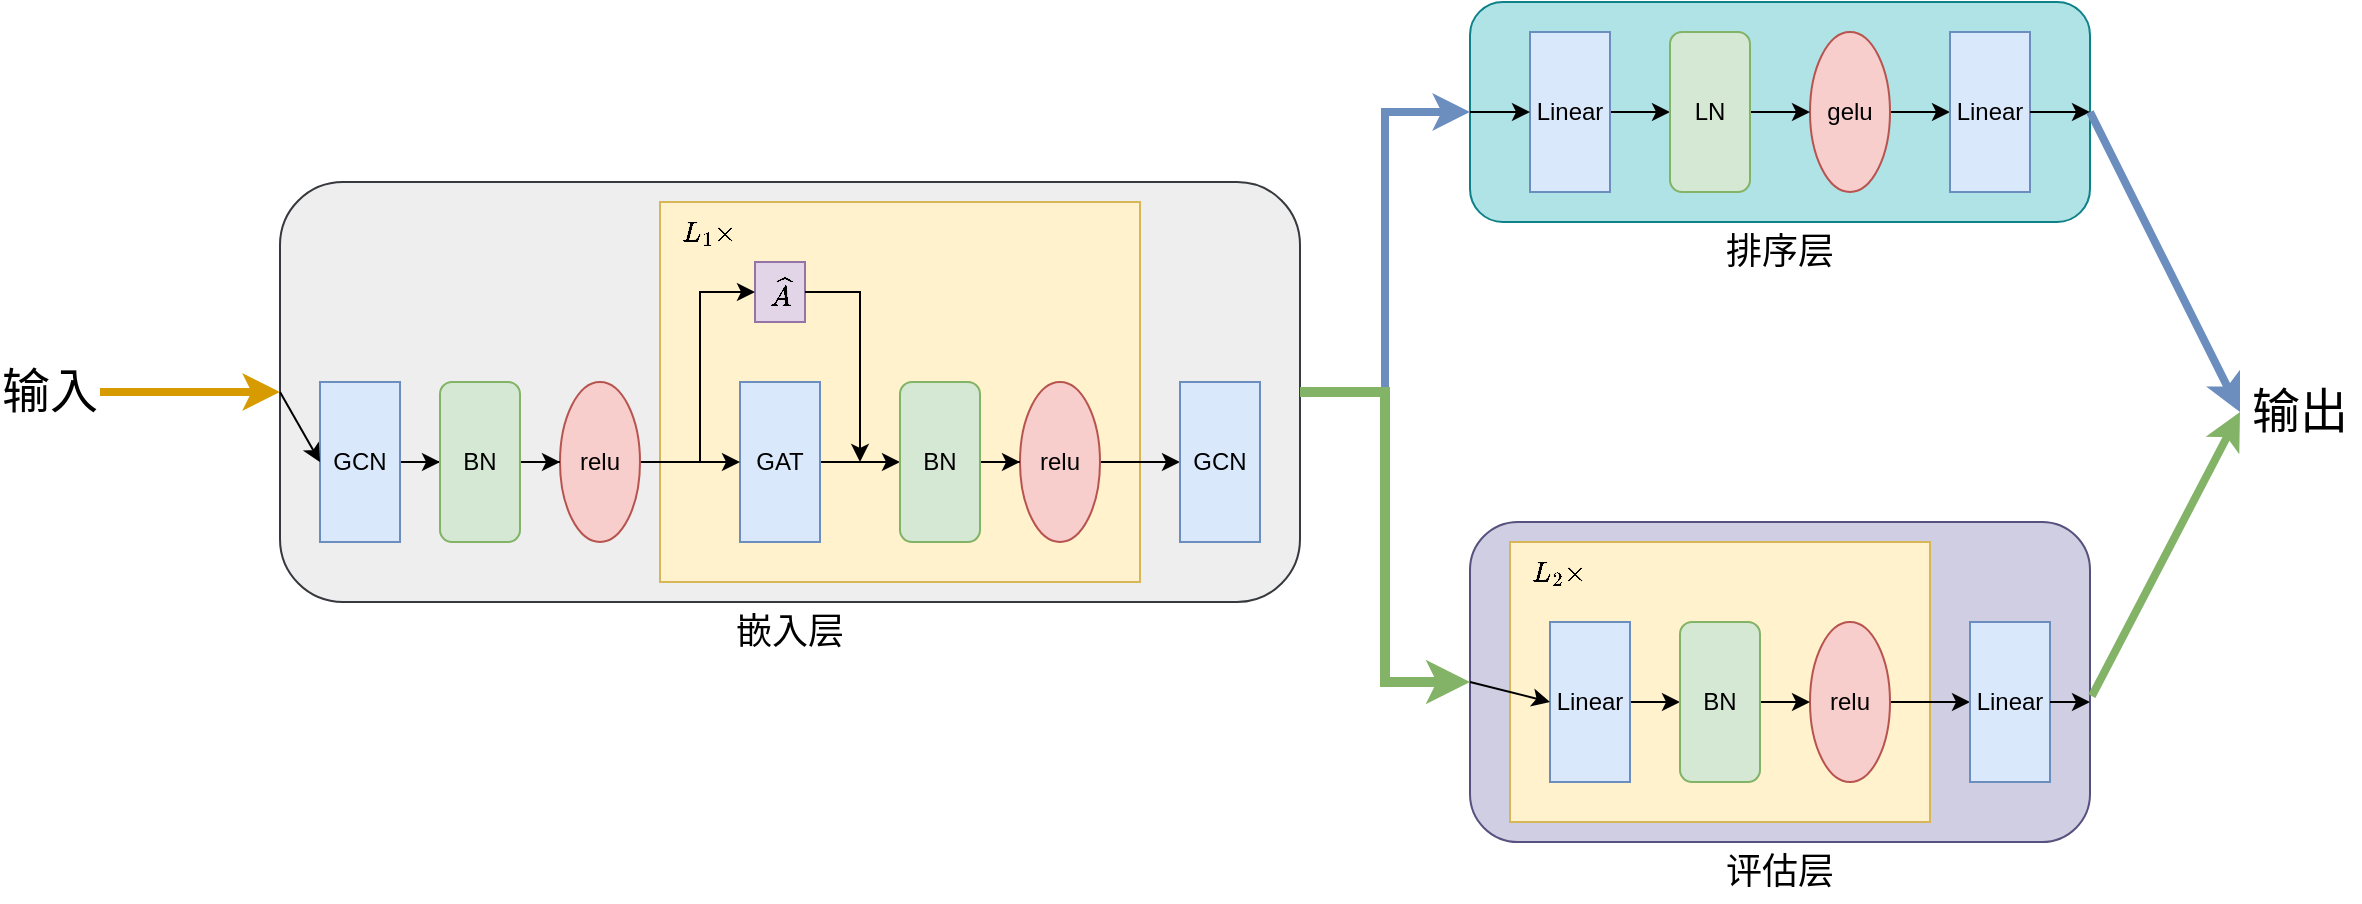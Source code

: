 <mxfile version="21.6.8" type="device">
  <diagram name="Page-1" id="bHb9pw4INFyl-OV4UC9b">
    <mxGraphModel dx="2074" dy="1214" grid="1" gridSize="10" guides="1" tooltips="1" connect="1" arrows="1" fold="1" page="1" pageScale="1" pageWidth="850" pageHeight="1100" math="1" shadow="0">
      <root>
        <mxCell id="0" />
        <mxCell id="1" parent="0" />
        <mxCell id="jQqeqI69InXhchuiP0SZ-1" value="" style="rounded=1;whiteSpace=wrap;html=1;fillColor=#eeeeee;strokeColor=#36393d;" parent="1" vertex="1">
          <mxGeometry x="200" y="350" width="510" height="210" as="geometry" />
        </mxCell>
        <mxCell id="jQqeqI69InXhchuiP0SZ-2" value="" style="rounded=0;whiteSpace=wrap;html=1;fillColor=#fff2cc;strokeColor=#d6b656;" parent="1" vertex="1">
          <mxGeometry x="390" y="360" width="240" height="190" as="geometry" />
        </mxCell>
        <mxCell id="jQqeqI69InXhchuiP0SZ-3" value="" style="edgeStyle=orthogonalEdgeStyle;rounded=0;orthogonalLoop=1;jettySize=auto;html=1;" parent="1" source="jQqeqI69InXhchuiP0SZ-4" target="jQqeqI69InXhchuiP0SZ-11" edge="1">
          <mxGeometry relative="1" as="geometry" />
        </mxCell>
        <mxCell id="jQqeqI69InXhchuiP0SZ-4" value="GAT" style="rounded=0;whiteSpace=wrap;html=1;fillColor=#dae8fc;strokeColor=#6c8ebf;" parent="1" vertex="1">
          <mxGeometry x="430" y="450" width="40" height="80" as="geometry" />
        </mxCell>
        <mxCell id="jQqeqI69InXhchuiP0SZ-5" value="" style="edgeStyle=orthogonalEdgeStyle;rounded=0;orthogonalLoop=1;jettySize=auto;html=1;" parent="1" source="jQqeqI69InXhchuiP0SZ-6" target="jQqeqI69InXhchuiP0SZ-12" edge="1">
          <mxGeometry relative="1" as="geometry" />
        </mxCell>
        <mxCell id="jQqeqI69InXhchuiP0SZ-6" value="relu" style="ellipse;whiteSpace=wrap;html=1;fillColor=#f8cecc;strokeColor=#b85450;" parent="1" vertex="1">
          <mxGeometry x="570" y="450" width="40" height="80" as="geometry" />
        </mxCell>
        <mxCell id="jQqeqI69InXhchuiP0SZ-7" value="" style="edgeStyle=orthogonalEdgeStyle;rounded=0;orthogonalLoop=1;jettySize=auto;html=1;" parent="1" source="jQqeqI69InXhchuiP0SZ-8" target="jQqeqI69InXhchuiP0SZ-18" edge="1">
          <mxGeometry relative="1" as="geometry" />
        </mxCell>
        <mxCell id="jQqeqI69InXhchuiP0SZ-8" value="GCN" style="rounded=0;whiteSpace=wrap;html=1;fillColor=#dae8fc;strokeColor=#6c8ebf;" parent="1" vertex="1">
          <mxGeometry x="220" y="450" width="40" height="80" as="geometry" />
        </mxCell>
        <mxCell id="jQqeqI69InXhchuiP0SZ-9" value="`\hat{A}`" style="text;html=1;strokeColor=#9673a6;fillColor=#e1d5e7;align=center;verticalAlign=middle;whiteSpace=wrap;rounded=0;" parent="1" vertex="1">
          <mxGeometry x="437.5" y="390" width="25" height="30" as="geometry" />
        </mxCell>
        <mxCell id="jQqeqI69InXhchuiP0SZ-10" value="" style="edgeStyle=orthogonalEdgeStyle;rounded=0;orthogonalLoop=1;jettySize=auto;html=1;" parent="1" source="jQqeqI69InXhchuiP0SZ-11" target="jQqeqI69InXhchuiP0SZ-6" edge="1">
          <mxGeometry relative="1" as="geometry" />
        </mxCell>
        <mxCell id="jQqeqI69InXhchuiP0SZ-11" value="BN" style="rounded=1;whiteSpace=wrap;html=1;fillColor=#d5e8d4;strokeColor=#82b366;" parent="1" vertex="1">
          <mxGeometry x="510" y="450" width="40" height="80" as="geometry" />
        </mxCell>
        <mxCell id="jQqeqI69InXhchuiP0SZ-12" value="GCN" style="rounded=0;whiteSpace=wrap;html=1;fillColor=#dae8fc;strokeColor=#6c8ebf;" parent="1" vertex="1">
          <mxGeometry x="650" y="450" width="40" height="80" as="geometry" />
        </mxCell>
        <mxCell id="jQqeqI69InXhchuiP0SZ-13" value="" style="endArrow=classic;html=1;rounded=0;entryX=0;entryY=0.5;entryDx=0;entryDy=0;" parent="1" target="jQqeqI69InXhchuiP0SZ-9" edge="1">
          <mxGeometry width="50" height="50" relative="1" as="geometry">
            <mxPoint x="410" y="490" as="sourcePoint" />
            <mxPoint x="560" y="530" as="targetPoint" />
            <Array as="points">
              <mxPoint x="410" y="405" />
            </Array>
          </mxGeometry>
        </mxCell>
        <mxCell id="jQqeqI69InXhchuiP0SZ-14" value="" style="endArrow=classic;html=1;rounded=0;exitX=1;exitY=0.5;exitDx=0;exitDy=0;" parent="1" source="jQqeqI69InXhchuiP0SZ-9" edge="1">
          <mxGeometry width="50" height="50" relative="1" as="geometry">
            <mxPoint x="510" y="580" as="sourcePoint" />
            <mxPoint x="490" y="490" as="targetPoint" />
            <Array as="points">
              <mxPoint x="490" y="405" />
            </Array>
          </mxGeometry>
        </mxCell>
        <mxCell id="jQqeqI69InXhchuiP0SZ-15" value="" style="edgeStyle=orthogonalEdgeStyle;rounded=0;orthogonalLoop=1;jettySize=auto;html=1;" parent="1" source="jQqeqI69InXhchuiP0SZ-16" target="jQqeqI69InXhchuiP0SZ-4" edge="1">
          <mxGeometry relative="1" as="geometry" />
        </mxCell>
        <mxCell id="jQqeqI69InXhchuiP0SZ-16" value="relu" style="ellipse;whiteSpace=wrap;html=1;fillColor=#f8cecc;strokeColor=#b85450;" parent="1" vertex="1">
          <mxGeometry x="340" y="450" width="40" height="80" as="geometry" />
        </mxCell>
        <mxCell id="jQqeqI69InXhchuiP0SZ-17" value="" style="edgeStyle=orthogonalEdgeStyle;rounded=0;orthogonalLoop=1;jettySize=auto;html=1;" parent="1" source="jQqeqI69InXhchuiP0SZ-18" target="jQqeqI69InXhchuiP0SZ-16" edge="1">
          <mxGeometry relative="1" as="geometry" />
        </mxCell>
        <mxCell id="jQqeqI69InXhchuiP0SZ-18" value="BN" style="rounded=1;whiteSpace=wrap;html=1;fillColor=#d5e8d4;strokeColor=#82b366;" parent="1" vertex="1">
          <mxGeometry x="280" y="450" width="40" height="80" as="geometry" />
        </mxCell>
        <mxCell id="jQqeqI69InXhchuiP0SZ-19" value="`L_1 \times`" style="text;html=1;strokeColor=none;fillColor=none;align=center;verticalAlign=middle;whiteSpace=wrap;rounded=0;" parent="1" vertex="1">
          <mxGeometry x="400" y="360" width="30" height="30" as="geometry" />
        </mxCell>
        <mxCell id="jQqeqI69InXhchuiP0SZ-20" value="" style="rounded=1;whiteSpace=wrap;html=1;fillColor=#d0cee2;strokeColor=#56517e;" parent="1" vertex="1">
          <mxGeometry x="795" y="520" width="310" height="160" as="geometry" />
        </mxCell>
        <mxCell id="jQqeqI69InXhchuiP0SZ-21" value="" style="rounded=0;whiteSpace=wrap;html=1;fillColor=#fff2cc;strokeColor=#d6b656;" parent="1" vertex="1">
          <mxGeometry x="815" y="530" width="210" height="140" as="geometry" />
        </mxCell>
        <mxCell id="jQqeqI69InXhchuiP0SZ-22" value="" style="edgeStyle=orthogonalEdgeStyle;rounded=0;orthogonalLoop=1;jettySize=auto;html=1;" parent="1" source="jQqeqI69InXhchuiP0SZ-23" target="jQqeqI69InXhchuiP0SZ-27" edge="1">
          <mxGeometry relative="1" as="geometry" />
        </mxCell>
        <mxCell id="jQqeqI69InXhchuiP0SZ-23" value="Linear" style="rounded=0;whiteSpace=wrap;html=1;fillColor=#dae8fc;strokeColor=#6c8ebf;" parent="1" vertex="1">
          <mxGeometry x="835" y="570" width="40" height="80" as="geometry" />
        </mxCell>
        <mxCell id="jQqeqI69InXhchuiP0SZ-24" value="" style="edgeStyle=orthogonalEdgeStyle;rounded=0;orthogonalLoop=1;jettySize=auto;html=1;" parent="1" source="jQqeqI69InXhchuiP0SZ-25" target="jQqeqI69InXhchuiP0SZ-28" edge="1">
          <mxGeometry relative="1" as="geometry" />
        </mxCell>
        <mxCell id="jQqeqI69InXhchuiP0SZ-25" value="relu" style="ellipse;whiteSpace=wrap;html=1;fillColor=#f8cecc;strokeColor=#b85450;" parent="1" vertex="1">
          <mxGeometry x="965" y="570" width="40" height="80" as="geometry" />
        </mxCell>
        <mxCell id="jQqeqI69InXhchuiP0SZ-26" value="" style="edgeStyle=orthogonalEdgeStyle;rounded=0;orthogonalLoop=1;jettySize=auto;html=1;" parent="1" source="jQqeqI69InXhchuiP0SZ-27" target="jQqeqI69InXhchuiP0SZ-25" edge="1">
          <mxGeometry relative="1" as="geometry" />
        </mxCell>
        <mxCell id="jQqeqI69InXhchuiP0SZ-27" value="BN" style="rounded=1;whiteSpace=wrap;html=1;fillColor=#d5e8d4;strokeColor=#82b366;" parent="1" vertex="1">
          <mxGeometry x="900" y="570" width="40" height="80" as="geometry" />
        </mxCell>
        <mxCell id="jQqeqI69InXhchuiP0SZ-28" value="Linear" style="rounded=0;whiteSpace=wrap;html=1;fillColor=#dae8fc;strokeColor=#6c8ebf;" parent="1" vertex="1">
          <mxGeometry x="1045" y="570" width="40" height="80" as="geometry" />
        </mxCell>
        <mxCell id="jQqeqI69InXhchuiP0SZ-29" value="`L_2 \times`" style="text;html=1;strokeColor=none;fillColor=none;align=center;verticalAlign=middle;whiteSpace=wrap;rounded=0;" parent="1" vertex="1">
          <mxGeometry x="825" y="530" width="30" height="30" as="geometry" />
        </mxCell>
        <mxCell id="jQqeqI69InXhchuiP0SZ-30" value="" style="endArrow=classic;html=1;rounded=0;exitX=1;exitY=0.5;exitDx=0;exitDy=0;entryX=1;entryY=0.5;entryDx=0;entryDy=0;" parent="1" source="jQqeqI69InXhchuiP0SZ-28" edge="1">
          <mxGeometry width="50" height="50" relative="1" as="geometry">
            <mxPoint x="615" y="610" as="sourcePoint" />
            <mxPoint x="1105" y="610" as="targetPoint" />
          </mxGeometry>
        </mxCell>
        <mxCell id="jQqeqI69InXhchuiP0SZ-31" value="" style="endArrow=classic;html=1;rounded=0;entryX=0;entryY=0.5;entryDx=0;entryDy=0;exitX=0;exitY=0.5;exitDx=0;exitDy=0;" parent="1" source="jQqeqI69InXhchuiP0SZ-20" target="jQqeqI69InXhchuiP0SZ-23" edge="1">
          <mxGeometry width="50" height="50" relative="1" as="geometry">
            <mxPoint x="795" y="600" as="sourcePoint" />
            <mxPoint x="665" y="560" as="targetPoint" />
          </mxGeometry>
        </mxCell>
        <mxCell id="jQqeqI69InXhchuiP0SZ-32" value="" style="rounded=1;whiteSpace=wrap;html=1;fillColor=#b0e3e6;strokeColor=#0e8088;" parent="1" vertex="1">
          <mxGeometry x="795" y="260" width="310" height="110" as="geometry" />
        </mxCell>
        <mxCell id="jQqeqI69InXhchuiP0SZ-33" value="" style="edgeStyle=orthogonalEdgeStyle;rounded=0;orthogonalLoop=1;jettySize=auto;html=1;" parent="1" source="jQqeqI69InXhchuiP0SZ-34" target="jQqeqI69InXhchuiP0SZ-38" edge="1">
          <mxGeometry relative="1" as="geometry" />
        </mxCell>
        <mxCell id="jQqeqI69InXhchuiP0SZ-34" value="Linear" style="rounded=0;whiteSpace=wrap;html=1;fillColor=#dae8fc;strokeColor=#6c8ebf;" parent="1" vertex="1">
          <mxGeometry x="825" y="275" width="40" height="80" as="geometry" />
        </mxCell>
        <mxCell id="jQqeqI69InXhchuiP0SZ-35" value="" style="edgeStyle=orthogonalEdgeStyle;rounded=0;orthogonalLoop=1;jettySize=auto;html=1;" parent="1" source="jQqeqI69InXhchuiP0SZ-36" target="jQqeqI69InXhchuiP0SZ-39" edge="1">
          <mxGeometry relative="1" as="geometry" />
        </mxCell>
        <mxCell id="jQqeqI69InXhchuiP0SZ-36" value="gelu" style="ellipse;whiteSpace=wrap;html=1;fillColor=#f8cecc;strokeColor=#b85450;" parent="1" vertex="1">
          <mxGeometry x="965" y="275" width="40" height="80" as="geometry" />
        </mxCell>
        <mxCell id="jQqeqI69InXhchuiP0SZ-37" value="" style="edgeStyle=orthogonalEdgeStyle;rounded=0;orthogonalLoop=1;jettySize=auto;html=1;" parent="1" source="jQqeqI69InXhchuiP0SZ-38" target="jQqeqI69InXhchuiP0SZ-36" edge="1">
          <mxGeometry relative="1" as="geometry" />
        </mxCell>
        <mxCell id="jQqeqI69InXhchuiP0SZ-38" value="LN" style="rounded=1;whiteSpace=wrap;html=1;fillColor=#d5e8d4;strokeColor=#82b366;" parent="1" vertex="1">
          <mxGeometry x="895" y="275" width="40" height="80" as="geometry" />
        </mxCell>
        <mxCell id="jQqeqI69InXhchuiP0SZ-39" value="Linear" style="rounded=0;whiteSpace=wrap;html=1;fillColor=#dae8fc;strokeColor=#6c8ebf;" parent="1" vertex="1">
          <mxGeometry x="1035" y="275" width="40" height="80" as="geometry" />
        </mxCell>
        <mxCell id="jQqeqI69InXhchuiP0SZ-40" value="" style="endArrow=classic;html=1;rounded=0;entryX=0;entryY=0.5;entryDx=0;entryDy=0;exitX=0;exitY=0.5;exitDx=0;exitDy=0;" parent="1" source="jQqeqI69InXhchuiP0SZ-32" target="jQqeqI69InXhchuiP0SZ-34" edge="1">
          <mxGeometry width="50" height="50" relative="1" as="geometry">
            <mxPoint x="795" y="315" as="sourcePoint" />
            <mxPoint x="725" y="555" as="targetPoint" />
          </mxGeometry>
        </mxCell>
        <mxCell id="jQqeqI69InXhchuiP0SZ-41" value="" style="endArrow=classic;html=1;rounded=0;exitX=1;exitY=0.5;exitDx=0;exitDy=0;entryX=1;entryY=0.5;entryDx=0;entryDy=0;" parent="1" source="jQqeqI69InXhchuiP0SZ-39" target="jQqeqI69InXhchuiP0SZ-32" edge="1">
          <mxGeometry width="50" height="50" relative="1" as="geometry">
            <mxPoint x="675" y="605" as="sourcePoint" />
            <mxPoint x="725" y="555" as="targetPoint" />
          </mxGeometry>
        </mxCell>
        <mxCell id="jQqeqI69InXhchuiP0SZ-48" value="" style="endArrow=classic;html=1;rounded=0;fillColor=#ffe6cc;strokeColor=#d79b00;strokeWidth=4;entryX=0;entryY=0.5;entryDx=0;entryDy=0;exitX=1;exitY=0.5;exitDx=0;exitDy=0;" parent="1" source="jQqeqI69InXhchuiP0SZ-64" target="jQqeqI69InXhchuiP0SZ-1" edge="1">
          <mxGeometry width="50" height="50" relative="1" as="geometry">
            <mxPoint x="120" y="455" as="sourcePoint" />
            <mxPoint x="210" y="440" as="targetPoint" />
          </mxGeometry>
        </mxCell>
        <mxCell id="jQqeqI69InXhchuiP0SZ-56" value="" style="edgeStyle=orthogonalEdgeStyle;rounded=0;orthogonalLoop=1;jettySize=auto;html=1;fillColor=#dae8fc;strokeColor=#6c8ebf;strokeWidth=4;entryX=0;entryY=0.5;entryDx=0;entryDy=0;exitX=1;exitY=0.5;exitDx=0;exitDy=0;" parent="1" source="jQqeqI69InXhchuiP0SZ-1" target="jQqeqI69InXhchuiP0SZ-32" edge="1">
          <mxGeometry relative="1" as="geometry">
            <mxPoint x="794.5" y="380" as="targetPoint" />
            <Array as="points" />
            <mxPoint x="860" y="440" as="sourcePoint" />
          </mxGeometry>
        </mxCell>
        <mxCell id="jQqeqI69InXhchuiP0SZ-57" style="edgeStyle=orthogonalEdgeStyle;rounded=0;orthogonalLoop=1;jettySize=auto;html=1;entryX=0;entryY=0.5;entryDx=0;entryDy=0;strokeWidth=5;fillColor=#d5e8d4;strokeColor=#82b366;exitX=1;exitY=0.5;exitDx=0;exitDy=0;" parent="1" source="jQqeqI69InXhchuiP0SZ-1" target="jQqeqI69InXhchuiP0SZ-20" edge="1">
          <mxGeometry relative="1" as="geometry">
            <mxPoint x="870" y="470" as="sourcePoint" />
            <mxPoint x="824.5" y="504" as="targetPoint" />
          </mxGeometry>
        </mxCell>
        <mxCell id="jQqeqI69InXhchuiP0SZ-59" value="" style="endArrow=classic;html=1;rounded=0;exitX=0;exitY=0.5;exitDx=0;exitDy=0;entryX=0;entryY=0.5;entryDx=0;entryDy=0;" parent="1" source="jQqeqI69InXhchuiP0SZ-1" target="jQqeqI69InXhchuiP0SZ-8" edge="1">
          <mxGeometry width="50" height="50" relative="1" as="geometry">
            <mxPoint x="600" y="170" as="sourcePoint" />
            <mxPoint x="650" y="120" as="targetPoint" />
          </mxGeometry>
        </mxCell>
        <mxCell id="jQqeqI69InXhchuiP0SZ-60" value="" style="endArrow=classic;html=1;rounded=0;exitX=1;exitY=0.5;exitDx=0;exitDy=0;strokeWidth=4;fillColor=#dae8fc;strokeColor=#6c8ebf;entryX=0;entryY=0.5;entryDx=0;entryDy=0;" parent="1" source="jQqeqI69InXhchuiP0SZ-32" target="jQqeqI69InXhchuiP0SZ-63" edge="1">
          <mxGeometry width="50" height="50" relative="1" as="geometry">
            <mxPoint x="1030" y="120" as="sourcePoint" />
            <mxPoint x="1190" y="440" as="targetPoint" />
          </mxGeometry>
        </mxCell>
        <mxCell id="jQqeqI69InXhchuiP0SZ-61" value="" style="endArrow=classic;html=1;rounded=0;exitX=1.003;exitY=0.544;exitDx=0;exitDy=0;strokeWidth=4;fillColor=#d5e8d4;strokeColor=#82b366;exitPerimeter=0;entryX=0;entryY=0.5;entryDx=0;entryDy=0;" parent="1" source="jQqeqI69InXhchuiP0SZ-20" target="jQqeqI69InXhchuiP0SZ-63" edge="1">
          <mxGeometry width="50" height="50" relative="1" as="geometry">
            <mxPoint x="1140" y="588" as="sourcePoint" />
            <mxPoint x="1178.745" y="510" as="targetPoint" />
          </mxGeometry>
        </mxCell>
        <mxCell id="jQqeqI69InXhchuiP0SZ-63" value="&lt;font style=&quot;font-size: 24px;&quot;&gt;输出&lt;/font&gt;" style="text;html=1;strokeColor=none;fillColor=none;align=center;verticalAlign=middle;whiteSpace=wrap;rounded=0;" parent="1" vertex="1">
          <mxGeometry x="1180" y="450" width="60" height="30" as="geometry" />
        </mxCell>
        <mxCell id="jQqeqI69InXhchuiP0SZ-64" value="&lt;font style=&quot;font-size: 24px;&quot;&gt;输入&lt;/font&gt;" style="text;html=1;strokeColor=none;fillColor=none;align=center;verticalAlign=middle;whiteSpace=wrap;rounded=0;" parent="1" vertex="1">
          <mxGeometry x="60" y="440" width="50" height="30" as="geometry" />
        </mxCell>
        <mxCell id="mRLR_TaijsPlzahGBKO5-1" value="&lt;font style=&quot;font-size: 18px;&quot;&gt;嵌入层&lt;/font&gt;" style="text;html=1;strokeColor=none;fillColor=none;align=center;verticalAlign=middle;whiteSpace=wrap;rounded=0;" vertex="1" parent="1">
          <mxGeometry x="425" y="560" width="60" height="30" as="geometry" />
        </mxCell>
        <mxCell id="mRLR_TaijsPlzahGBKO5-2" value="&lt;font style=&quot;font-size: 18px;&quot;&gt;排序层&lt;/font&gt;" style="text;html=1;strokeColor=none;fillColor=none;align=center;verticalAlign=middle;whiteSpace=wrap;rounded=0;" vertex="1" parent="1">
          <mxGeometry x="920" y="370" width="60" height="30" as="geometry" />
        </mxCell>
        <mxCell id="mRLR_TaijsPlzahGBKO5-3" value="&lt;font style=&quot;font-size: 18px;&quot;&gt;评估层&lt;/font&gt;" style="text;html=1;strokeColor=none;fillColor=none;align=center;verticalAlign=middle;whiteSpace=wrap;rounded=0;" vertex="1" parent="1">
          <mxGeometry x="920" y="680" width="60" height="30" as="geometry" />
        </mxCell>
      </root>
    </mxGraphModel>
  </diagram>
</mxfile>

